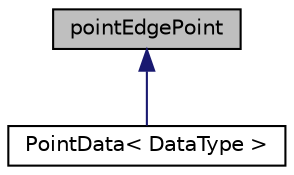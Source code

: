 digraph "pointEdgePoint"
{
  bgcolor="transparent";
  edge [fontname="Helvetica",fontsize="10",labelfontname="Helvetica",labelfontsize="10"];
  node [fontname="Helvetica",fontsize="10",shape=record];
  Node1 [label="pointEdgePoint",height=0.2,width=0.4,color="black", fillcolor="grey75", style="filled" fontcolor="black"];
  Node1 -> Node2 [dir="back",color="midnightblue",fontsize="10",style="solid",fontname="Helvetica"];
  Node2 [label="PointData\< DataType \>",height=0.2,width=0.4,color="black",URL="$classFoam_1_1PointData.html",tooltip="Variant of pointEdgePoint with some transported additional data. Templated on the transported data ty..."];
}
